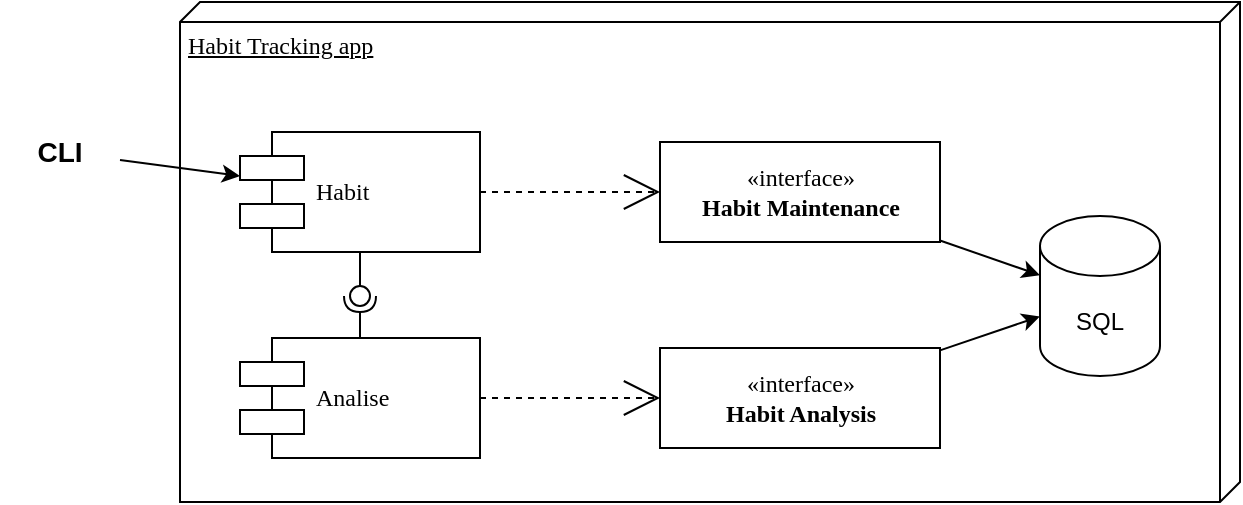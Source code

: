 <mxfile version="17.2.4" type="device"><diagram name="Page-1" id="5f0bae14-7c28-e335-631c-24af17079c00"><mxGraphModel dx="1422" dy="905" grid="1" gridSize="10" guides="1" tooltips="1" connect="1" arrows="1" fold="1" page="1" pageScale="1" pageWidth="1100" pageHeight="850" background="none" math="0" shadow="0"><root><mxCell id="0"/><mxCell id="1" parent="0"/><mxCell id="39150e848f15840c-2" value="Habit Tracking app" style="verticalAlign=top;align=left;spacingTop=8;spacingLeft=2;spacingRight=12;shape=cube;size=10;direction=south;fontStyle=4;html=1;rounded=0;shadow=0;comic=0;labelBackgroundColor=none;strokeWidth=1;fontFamily=Verdana;fontSize=12" parent="1" vertex="1"><mxGeometry x="110" y="40" width="530" height="250" as="geometry"/></mxCell><mxCell id="WKJRbydhYB5KZGabmuTU-14" value="" style="edgeStyle=none;rounded=0;orthogonalLoop=1;jettySize=auto;html=1;fontSize=14;" edge="1" parent="1" source="WKJRbydhYB5KZGabmuTU-12" target="39150e848f15840c-7"><mxGeometry relative="1" as="geometry"/></mxCell><mxCell id="39150e848f15840c-7" value="Habit" style="shape=component;align=left;spacingLeft=36;rounded=0;shadow=0;comic=0;labelBackgroundColor=none;strokeWidth=1;fontFamily=Verdana;fontSize=12;html=1;" parent="1" vertex="1"><mxGeometry x="140" y="105" width="120" height="60" as="geometry"/></mxCell><mxCell id="WKJRbydhYB5KZGabmuTU-10" style="rounded=0;orthogonalLoop=1;jettySize=auto;html=1;" edge="1" parent="1" source="39150e848f15840c-8" target="WKJRbydhYB5KZGabmuTU-9"><mxGeometry relative="1" as="geometry"/></mxCell><mxCell id="39150e848f15840c-8" value="«interface»&lt;br&gt;&lt;b&gt;Habit Maintenance&lt;/b&gt;" style="html=1;rounded=0;shadow=0;comic=0;labelBackgroundColor=none;strokeWidth=1;fontFamily=Verdana;fontSize=12;align=center;" parent="1" vertex="1"><mxGeometry x="350" y="110" width="140" height="50" as="geometry"/></mxCell><mxCell id="39150e848f15840c-16" style="edgeStyle=orthogonalEdgeStyle;rounded=0;html=1;dashed=1;labelBackgroundColor=none;startArrow=none;startFill=0;startSize=8;endArrow=open;endFill=0;endSize=16;fontFamily=Verdana;fontSize=12;entryX=0;entryY=0.5;entryDx=0;entryDy=0;exitX=1;exitY=0.5;exitDx=0;exitDy=0;" parent="1" source="WKJRbydhYB5KZGabmuTU-3" target="WKJRbydhYB5KZGabmuTU-1" edge="1"><mxGeometry relative="1" as="geometry"/></mxCell><mxCell id="WKJRbydhYB5KZGabmuTU-11" style="edgeStyle=none;rounded=0;orthogonalLoop=1;jettySize=auto;html=1;" edge="1" parent="1" source="WKJRbydhYB5KZGabmuTU-1" target="WKJRbydhYB5KZGabmuTU-9"><mxGeometry relative="1" as="geometry"/></mxCell><mxCell id="WKJRbydhYB5KZGabmuTU-1" value="«interface»&lt;br&gt;&lt;b&gt;Habit Analysis&lt;/b&gt;" style="html=1;rounded=0;shadow=0;comic=0;labelBackgroundColor=none;strokeWidth=1;fontFamily=Verdana;fontSize=12;align=center;" vertex="1" parent="1"><mxGeometry x="350" y="213" width="140" height="50" as="geometry"/></mxCell><mxCell id="WKJRbydhYB5KZGabmuTU-2" style="edgeStyle=orthogonalEdgeStyle;rounded=0;html=1;dashed=1;labelBackgroundColor=none;startArrow=none;startFill=0;startSize=8;endArrow=open;endFill=0;endSize=16;fontFamily=Verdana;fontSize=12;entryX=0;entryY=0.5;entryDx=0;entryDy=0;" edge="1" parent="1" source="39150e848f15840c-7" target="39150e848f15840c-8"><mxGeometry relative="1" as="geometry"/></mxCell><mxCell id="WKJRbydhYB5KZGabmuTU-3" value="Analise" style="shape=component;align=left;spacingLeft=36;rounded=0;shadow=0;comic=0;labelBackgroundColor=none;strokeWidth=1;fontFamily=Verdana;fontSize=12;html=1;" vertex="1" parent="1"><mxGeometry x="140" y="208" width="120" height="60" as="geometry"/></mxCell><mxCell id="WKJRbydhYB5KZGabmuTU-9" value="SQL" style="shape=cylinder3;whiteSpace=wrap;html=1;boundedLbl=1;backgroundOutline=1;size=15;" vertex="1" parent="1"><mxGeometry x="540" y="147" width="60" height="80" as="geometry"/></mxCell><mxCell id="WKJRbydhYB5KZGabmuTU-12" value="&lt;b&gt;&lt;font style=&quot;font-size: 14px&quot;&gt;CLI&lt;/font&gt;&lt;/b&gt;" style="text;html=1;strokeColor=none;fillColor=none;align=center;verticalAlign=middle;whiteSpace=wrap;rounded=0;" vertex="1" parent="1"><mxGeometry x="20" y="100" width="60" height="30" as="geometry"/></mxCell><mxCell id="WKJRbydhYB5KZGabmuTU-20" value="" style="rounded=0;orthogonalLoop=1;jettySize=auto;html=1;endArrow=none;endFill=0;sketch=0;sourcePerimeterSpacing=0;targetPerimeterSpacing=0;fontSize=14;strokeColor=default;exitX=0.5;exitY=1;exitDx=0;exitDy=0;" edge="1" target="WKJRbydhYB5KZGabmuTU-22" parent="1" source="39150e848f15840c-7"><mxGeometry relative="1" as="geometry"><mxPoint x="200" y="187" as="sourcePoint"/></mxGeometry></mxCell><mxCell id="WKJRbydhYB5KZGabmuTU-21" value="" style="rounded=0;orthogonalLoop=1;jettySize=auto;html=1;endArrow=halfCircle;endFill=0;entryX=0.5;entryY=0.5;endSize=6;strokeWidth=1;sketch=0;fontSize=14;exitX=0.5;exitY=0;exitDx=0;exitDy=0;" edge="1" target="WKJRbydhYB5KZGabmuTU-22" parent="1" source="WKJRbydhYB5KZGabmuTU-3"><mxGeometry relative="1" as="geometry"><mxPoint x="240" y="187" as="sourcePoint"/></mxGeometry></mxCell><mxCell id="WKJRbydhYB5KZGabmuTU-22" value="" style="ellipse;whiteSpace=wrap;html=1;align=center;aspect=fixed;resizable=0;points=[];outlineConnect=0;sketch=0;fontSize=14;" vertex="1" parent="1"><mxGeometry x="195" y="182" width="10" height="10" as="geometry"/></mxCell></root></mxGraphModel></diagram></mxfile>